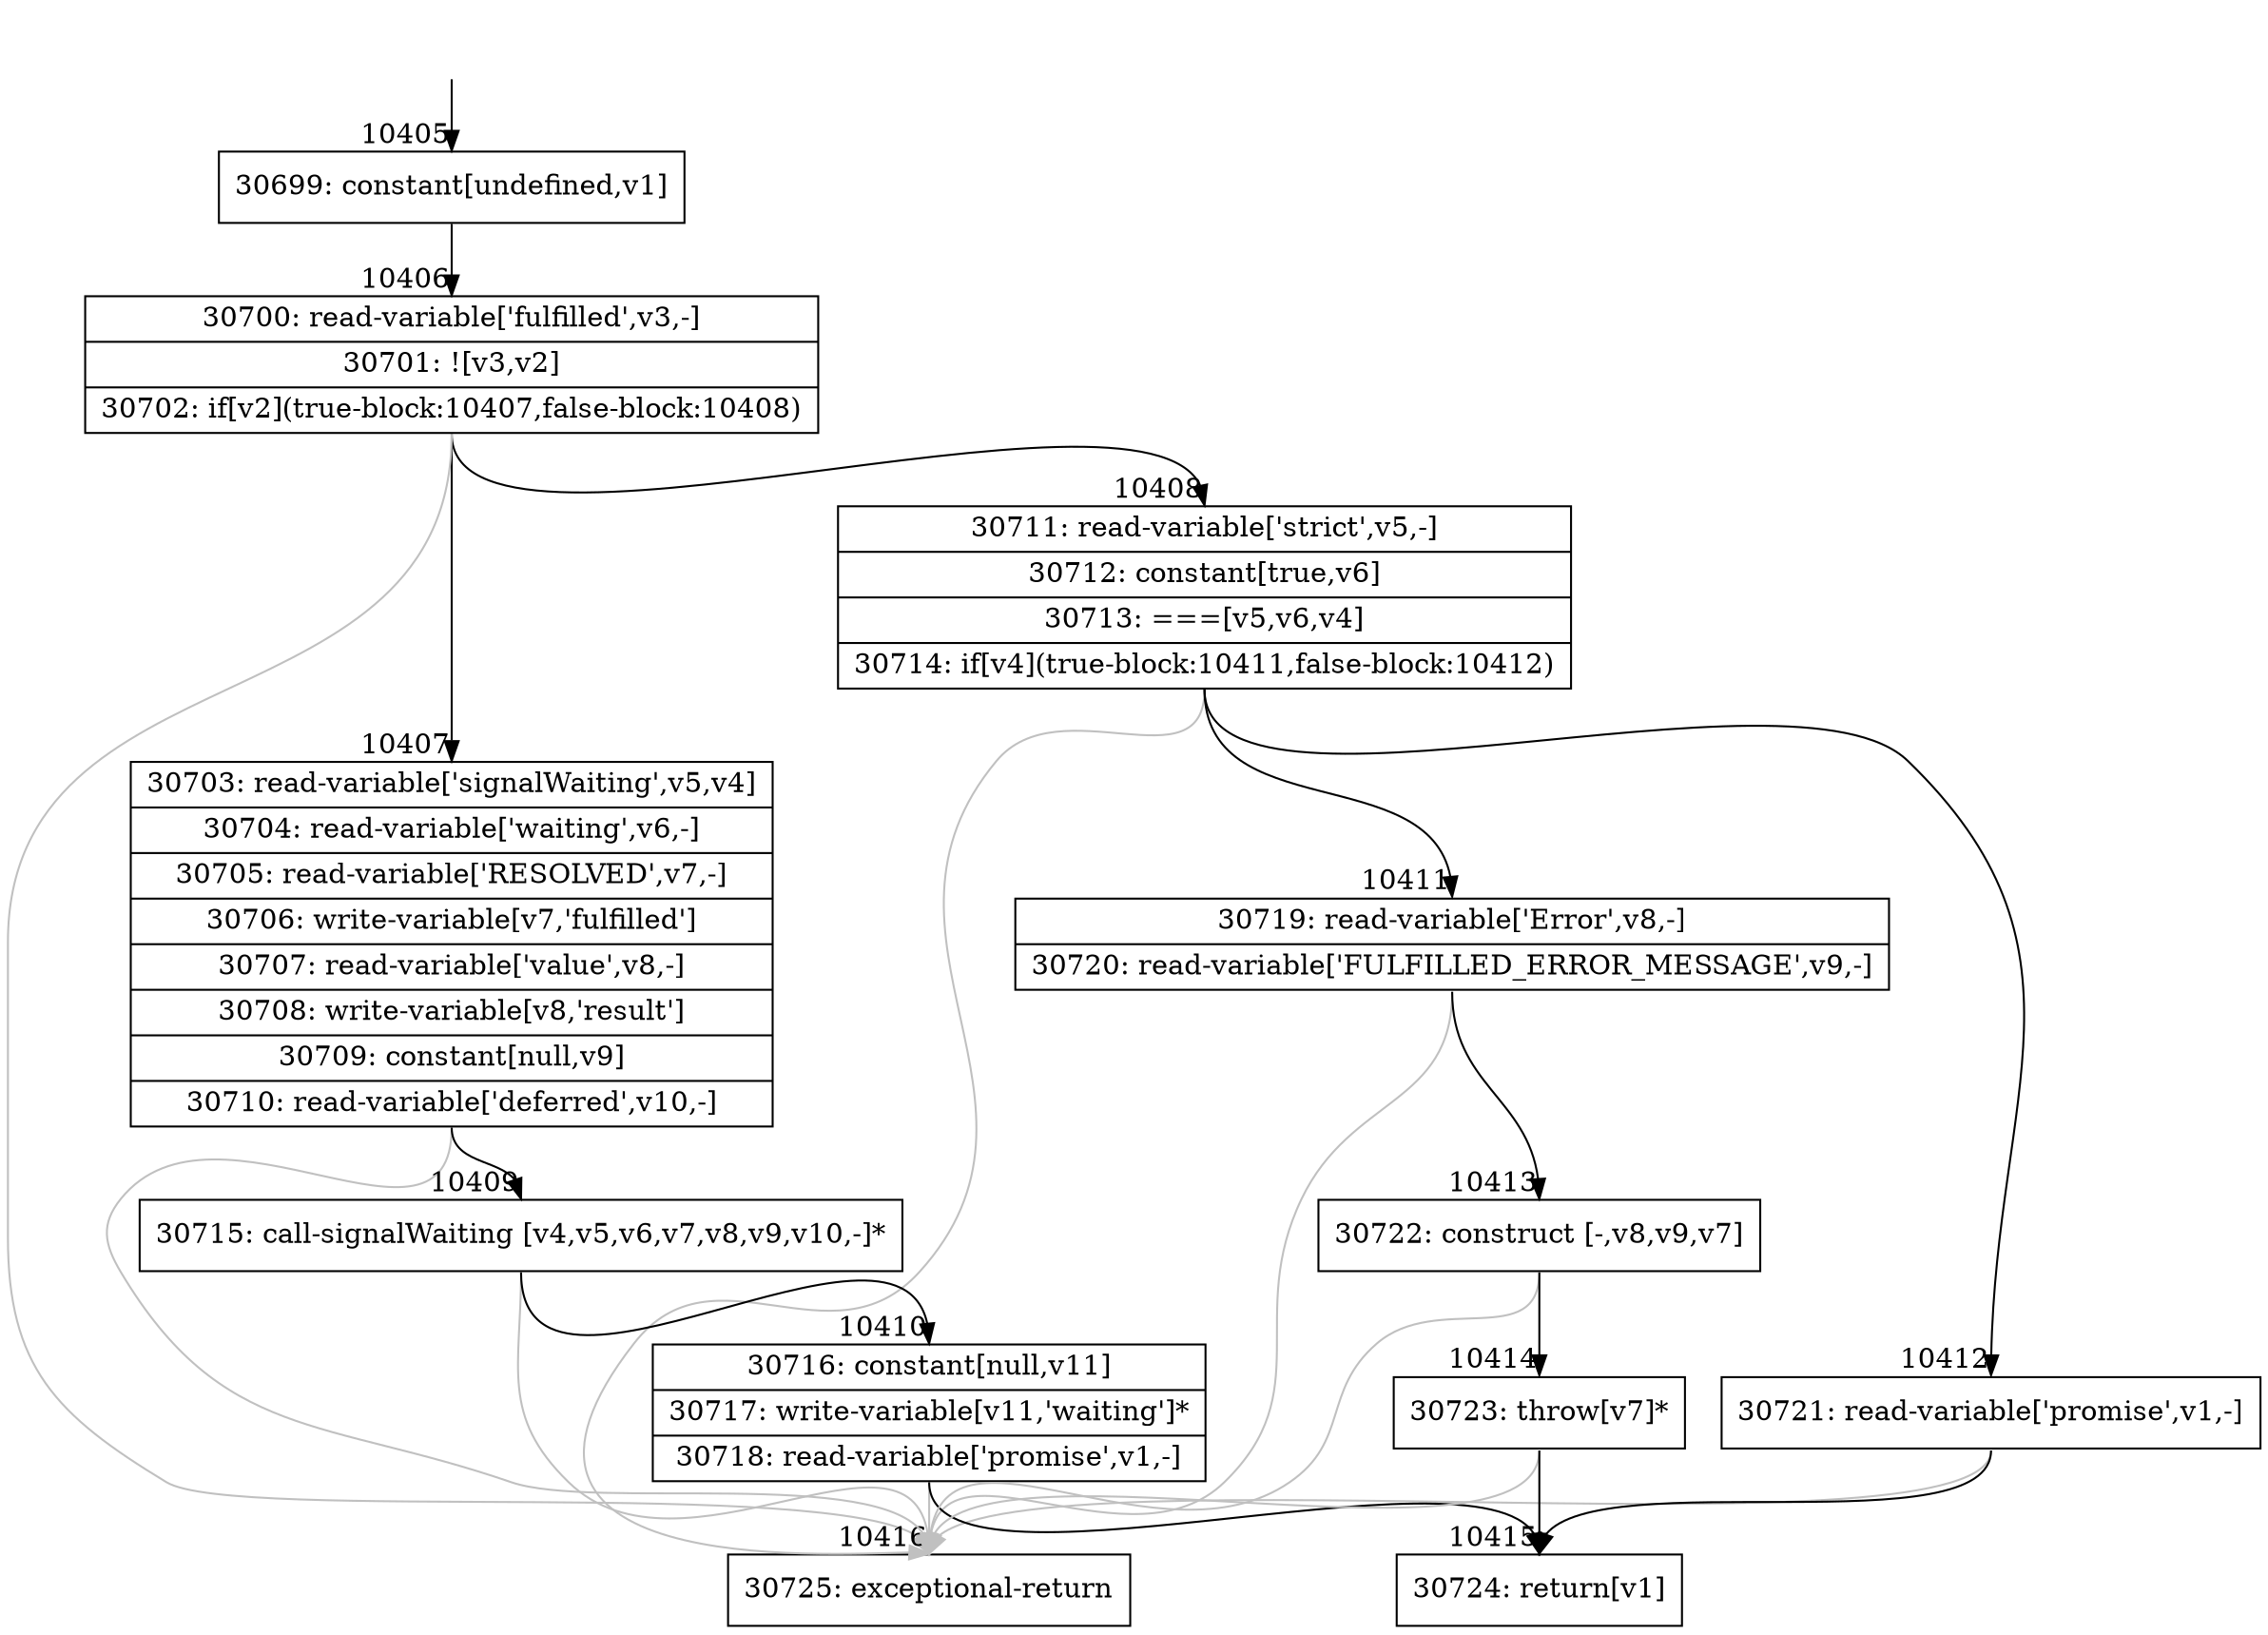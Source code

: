 digraph {
rankdir="TD"
BB_entry756[shape=none,label=""];
BB_entry756 -> BB10405 [tailport=s, headport=n, headlabel="    10405"]
BB10405 [shape=record label="{30699: constant[undefined,v1]}" ] 
BB10405 -> BB10406 [tailport=s, headport=n, headlabel="      10406"]
BB10406 [shape=record label="{30700: read-variable['fulfilled',v3,-]|30701: ![v3,v2]|30702: if[v2](true-block:10407,false-block:10408)}" ] 
BB10406 -> BB10407 [tailport=s, headport=n, headlabel="      10407"]
BB10406 -> BB10408 [tailport=s, headport=n, headlabel="      10408"]
BB10406 -> BB10416 [tailport=s, headport=n, color=gray, headlabel="      10416"]
BB10407 [shape=record label="{30703: read-variable['signalWaiting',v5,v4]|30704: read-variable['waiting',v6,-]|30705: read-variable['RESOLVED',v7,-]|30706: write-variable[v7,'fulfilled']|30707: read-variable['value',v8,-]|30708: write-variable[v8,'result']|30709: constant[null,v9]|30710: read-variable['deferred',v10,-]}" ] 
BB10407 -> BB10409 [tailport=s, headport=n, headlabel="      10409"]
BB10407 -> BB10416 [tailport=s, headport=n, color=gray]
BB10408 [shape=record label="{30711: read-variable['strict',v5,-]|30712: constant[true,v6]|30713: ===[v5,v6,v4]|30714: if[v4](true-block:10411,false-block:10412)}" ] 
BB10408 -> BB10411 [tailport=s, headport=n, headlabel="      10411"]
BB10408 -> BB10412 [tailport=s, headport=n, headlabel="      10412"]
BB10408 -> BB10416 [tailport=s, headport=n, color=gray]
BB10409 [shape=record label="{30715: call-signalWaiting [v4,v5,v6,v7,v8,v9,v10,-]*}" ] 
BB10409 -> BB10410 [tailport=s, headport=n, headlabel="      10410"]
BB10409 -> BB10416 [tailport=s, headport=n, color=gray]
BB10410 [shape=record label="{30716: constant[null,v11]|30717: write-variable[v11,'waiting']*|30718: read-variable['promise',v1,-]}" ] 
BB10410 -> BB10415 [tailport=s, headport=n, headlabel="      10415"]
BB10410 -> BB10416 [tailport=s, headport=n, color=gray]
BB10411 [shape=record label="{30719: read-variable['Error',v8,-]|30720: read-variable['FULFILLED_ERROR_MESSAGE',v9,-]}" ] 
BB10411 -> BB10413 [tailport=s, headport=n, headlabel="      10413"]
BB10411 -> BB10416 [tailport=s, headport=n, color=gray]
BB10412 [shape=record label="{30721: read-variable['promise',v1,-]}" ] 
BB10412 -> BB10415 [tailport=s, headport=n]
BB10412 -> BB10416 [tailport=s, headport=n, color=gray]
BB10413 [shape=record label="{30722: construct [-,v8,v9,v7]}" ] 
BB10413 -> BB10414 [tailport=s, headport=n, headlabel="      10414"]
BB10413 -> BB10416 [tailport=s, headport=n, color=gray]
BB10414 [shape=record label="{30723: throw[v7]*}" ] 
BB10414 -> BB10415 [tailport=s, headport=n]
BB10414 -> BB10416 [tailport=s, headport=n, color=gray]
BB10415 [shape=record label="{30724: return[v1]}" ] 
BB10416 [shape=record label="{30725: exceptional-return}" ] 
//#$~ 14661
}
